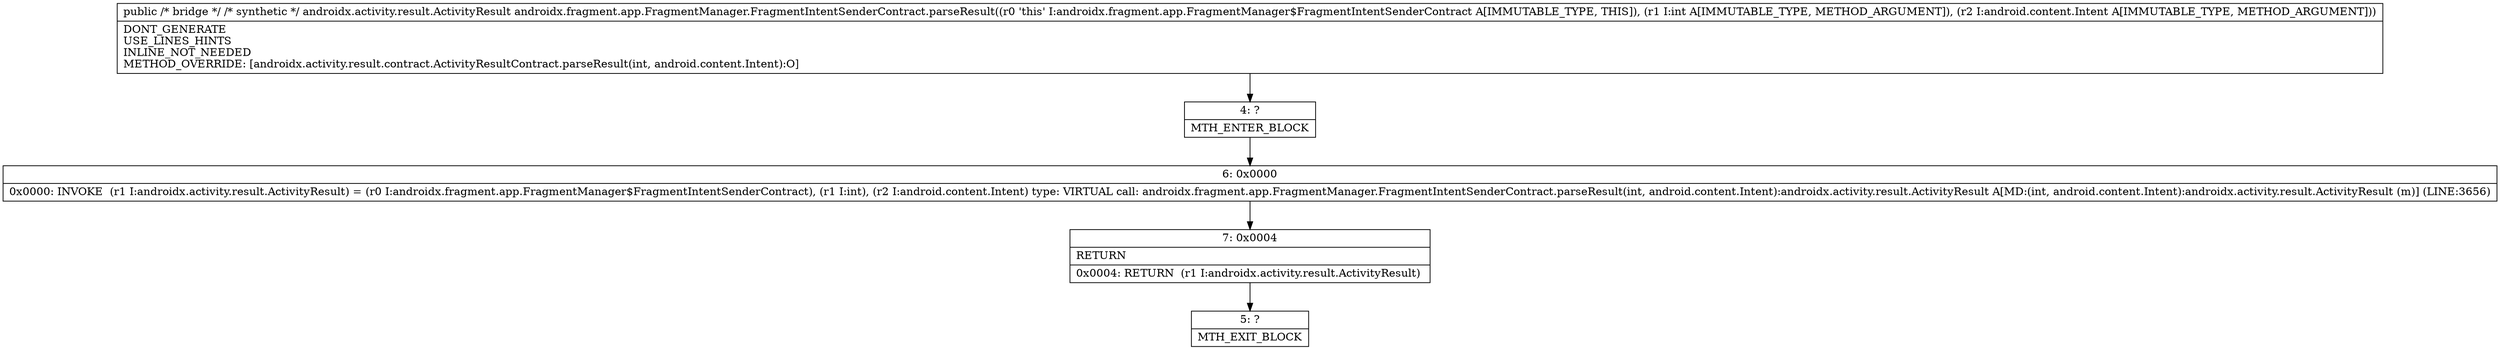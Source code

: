 digraph "CFG forandroidx.fragment.app.FragmentManager.FragmentIntentSenderContract.parseResult(ILandroid\/content\/Intent;)Ljava\/lang\/Object;" {
Node_4 [shape=record,label="{4\:\ ?|MTH_ENTER_BLOCK\l}"];
Node_6 [shape=record,label="{6\:\ 0x0000|0x0000: INVOKE  (r1 I:androidx.activity.result.ActivityResult) = (r0 I:androidx.fragment.app.FragmentManager$FragmentIntentSenderContract), (r1 I:int), (r2 I:android.content.Intent) type: VIRTUAL call: androidx.fragment.app.FragmentManager.FragmentIntentSenderContract.parseResult(int, android.content.Intent):androidx.activity.result.ActivityResult A[MD:(int, android.content.Intent):androidx.activity.result.ActivityResult (m)] (LINE:3656)\l}"];
Node_7 [shape=record,label="{7\:\ 0x0004|RETURN\l|0x0004: RETURN  (r1 I:androidx.activity.result.ActivityResult) \l}"];
Node_5 [shape=record,label="{5\:\ ?|MTH_EXIT_BLOCK\l}"];
MethodNode[shape=record,label="{public \/* bridge *\/ \/* synthetic *\/ androidx.activity.result.ActivityResult androidx.fragment.app.FragmentManager.FragmentIntentSenderContract.parseResult((r0 'this' I:androidx.fragment.app.FragmentManager$FragmentIntentSenderContract A[IMMUTABLE_TYPE, THIS]), (r1 I:int A[IMMUTABLE_TYPE, METHOD_ARGUMENT]), (r2 I:android.content.Intent A[IMMUTABLE_TYPE, METHOD_ARGUMENT]))  | DONT_GENERATE\lUSE_LINES_HINTS\lINLINE_NOT_NEEDED\lMETHOD_OVERRIDE: [androidx.activity.result.contract.ActivityResultContract.parseResult(int, android.content.Intent):O]\l}"];
MethodNode -> Node_4;Node_4 -> Node_6;
Node_6 -> Node_7;
Node_7 -> Node_5;
}

